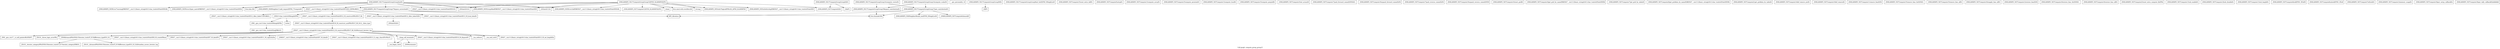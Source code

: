 digraph "Call graph: compute_group_group.ll" {
	label="Call graph: compute_group_group.ll";

	Node0x55c73546f450 [shape=record,label="{_ZN9LAMMPS_NS17ComputeGroupGroupC2EPNS_6LAMMPSEiPPc}"];
	Node0x55c73546f450 -> Node0x55c73546e4c0;
	Node0x55c73546f450 -> Node0x55c73546cd80;
	Node0x55c73546f450 -> Node0x55c73546a640;
	Node0x55c73546f450 -> Node0x55c73550e740;
	Node0x55c73546f450 -> Node0x55c7354ecdd0;
	Node0x55c73546f450 -> Node0x55c73546e940;
	Node0x55c73546f450 -> Node0x55c73546aaa0;
	Node0x55c73546f450 -> Node0x55c73546b1a0;
	Node0x55c73546f450 -> Node0x55c735512120;
	Node0x55c73546f450 -> Node0x55c7354c5350;
	Node0x55c73546f450 -> Node0x55c73549e4f0;
	Node0x55c73546f450 -> Node0x55c735511e80;
	Node0x55c73546f450 -> Node0x55c73546cdf0;
	Node0x55c73546e4c0 [shape=record,label="{_ZN9LAMMPS_NS7ComputeC2EPNS_6LAMMPSEiPPc}"];
	Node0x55c73546e940 [shape=record,label="{_ZN9LAMMPS_NS5Error3allERKNSt7__cxx1112basic_stringIcSt11char_traitsIcESaIcEEEiS8_}"];
	Node0x55c73546cd80 [shape=record,label="{_ZNSaIcEC1Ev}"];
	Node0x55c73546a640 [shape=record,label="{_ZNSt7__cxx1112basic_stringIcSt11char_traitsIcESaIcEEC2IS3_EEPKcRKS3_}"];
	Node0x55c73546a640 -> Node0x55c735474530;
	Node0x55c73546a640 -> Node0x55c7354e8a00;
	Node0x55c73546a640 -> Node0x55c7354e6230;
	Node0x55c73546a640 -> Node0x55c7354821d0;
	Node0x55c73546a640 -> Node0x55c73547e900;
	Node0x55c73549f6b0 [shape=record,label="{__gxx_personality_v0}"];
	Node0x55c73546aaa0 [shape=record,label="{_ZNSt7__cxx1112basic_stringIcSt11char_traitsIcESaIcEED1Ev}"];
	Node0x55c73546b1a0 [shape=record,label="{_ZNSaIcED1Ev}"];
	Node0x55c73546cdf0 [shape=record,label="{_ZN9LAMMPS_NS5utils6strdupERKNSt7__cxx1112basic_stringIcSt11char_traitsIcESaIcEEE}"];
	Node0x55c735511e80 [shape=record,label="{_ZN9LAMMPS_NS5Group4findERKNSt7__cxx1112basic_stringIcSt11char_traitsIcESaIcEEE}"];
	Node0x55c7354c5350 [shape=record,label="{strcmp}"];
	Node0x55c73549e4f0 [shape=record,label="{_ZN9LAMMPS_NS5utils7logicalEPKciS2_bPNS_6LAMMPSE}"];
	Node0x55c735512120 [shape=record,label="{llvm.umul.with.overflow.i64}"];
	Node0x55c7354ecdd0 [shape=record,label="{_Znam}"];
	Node0x55c73550e740 [shape=record,label="{_ZN9LAMMPS_NS7ComputeD2Ev}"];
	Node0x55c7354803d0 [shape=record,label="{_ZN9LAMMPS_NS17ComputeGroupGroupD2Ev}"];
	Node0x55c7354803d0 -> Node0x55c7354819a0;
	Node0x55c7354803d0 -> Node0x55c73550e740;
	Node0x55c7354819a0 [shape=record,label="{_ZdaPv}"];
	Node0x55c7354827a0 [shape=record,label="{_ZN9LAMMPS_NS17ComputeGroupGroupD0Ev}"];
	Node0x55c7354827a0 -> Node0x55c735483a50;
	Node0x55c735483a50 [shape=record,label="{_ZdlPv}"];
	Node0x55c7354847a0 [shape=record,label="{_ZN9LAMMPS_NS17ComputeGroupGroup4initEv}"];
	Node0x55c7354847a0 -> Node0x55c73546cd80;
	Node0x55c7354847a0 -> Node0x55c73546a640;
	Node0x55c7354847a0 -> Node0x55c73548c8a0;
	Node0x55c7354847a0 -> Node0x55c73546b1a0;
	Node0x55c7354847a0 -> Node0x55c73546e940;
	Node0x55c7354847a0 -> Node0x55c73546aaa0;
	Node0x55c7354847a0 -> Node0x55c735511e80;
	Node0x55c7354847a0 -> Node0x55c73548b8d0;
	Node0x55c7354847a0 -> Node0x55c735489770;
	Node0x55c7354847a0 -> Node0x55c735488ee0;
	Node0x55c7354847a0 -> Node0x55c735486d30;
	Node0x55c735486d30 [shape=record,label="{_ZN9LAMMPS_NS5Force10pair_matchERKNSt7__cxx1112basic_stringIcSt11char_traitsIcESaIcEEEii}"];
	Node0x55c735488ee0 [shape=record,label="{_ZN9LAMMPS_NS17ComputeGroupGroup17kspace_correctionEv}"];
	Node0x55c735488ee0 -> Node0x55c73548d720;
	Node0x55c735488ee0 -> Node0x55c7354a0cd0;
	Node0x55c7354821d0 [shape=record,label="{_ZNSt7__cxx1112basic_stringIcSt11char_traitsIcESaIcEE12_M_constructIPKcEEvT_S8_}"];
	Node0x55c7354821d0 -> Node0x55c7354e1080;
	Node0x55c735489770 [shape=record,label="{llvm.fabs.f64}"];
	Node0x55c73548b8d0 [shape=record,label="{_ZN9LAMMPS_NS5Error7warningERKNSt7__cxx1112basic_stringIcSt11char_traitsIcESaIcEEEiS8_}"];
	Node0x55c73548c8a0 [shape=record,label="{_ZN9LAMMPS_NS8Neighbor11add_requestEPNS_7ComputeEi}"];
	Node0x55c7354917a0 [shape=record,label="{_ZN9LAMMPS_NS17ComputeGroupGroup9init_listEiPNS_9NeighListE}"];
	Node0x55c735494d20 [shape=record,label="{_ZN9LAMMPS_NS17ComputeGroupGroup14compute_scalarEv}"];
	Node0x55c735494d20 -> Node0x55c7354955b0;
	Node0x55c735494d20 -> Node0x55c735497360;
	Node0x55c7354955b0 [shape=record,label="{_ZN9LAMMPS_NS17ComputeGroupGroup17pair_contributionEv}"];
	Node0x55c7354955b0 -> Node0x55c735498750;
	Node0x55c7354955b0 -> Node0x55c735498fe0;
	Node0x55c7354955b0 -> Node0x55c7354a0cd0;
	Node0x55c7354955b0 -> Node0x55c73548d720;
	Node0x55c735497360 [shape=record,label="{_ZN9LAMMPS_NS17ComputeGroupGroup19kspace_contributionEv}"];
	Node0x55c735497360 -> Node0x55c73548d720;
	Node0x55c73549adf0 [shape=record,label="{_ZN9LAMMPS_NS17ComputeGroupGroup14compute_vectorEv}"];
	Node0x55c73549adf0 -> Node0x55c7354955b0;
	Node0x55c73549adf0 -> Node0x55c735497360;
	Node0x55c735498750 [shape=record,label="{_ZN9LAMMPS_NS8Neighbor9build_oneEPNS_9NeighListEi}"];
	Node0x55c735498fe0 [shape=record,label="{_ZNK9LAMMPS_NS7Compute6sbmaskEi}"];
	Node0x55c73548d720 [shape=record,label="{llvm.fmuladd.f64}"];
	Node0x55c7354a0cd0 [shape=record,label="{MPI_Allreduce}"];
	Node0x55c73549bf20 [shape=record,label="{_ZN9LAMMPS_NS7Compute15reset_extra_dofEv}"];
	Node0x55c73549d3c0 [shape=record,label="{_ZN9LAMMPS_NS7Compute5setupEv}"];
	Node0x55c73549f390 [shape=record,label="{_ZN9LAMMPS_NS7Compute13compute_arrayEv}"];
	Node0x55c73549ffb0 [shape=record,label="{_ZN9LAMMPS_NS7Compute15compute_peratomEv}"];
	Node0x55c7354a1970 [shape=record,label="{_ZN9LAMMPS_NS7Compute13compute_localEv}"];
	Node0x55c73547f910 [shape=record,label="{_ZN9LAMMPS_NS7Compute15compute_pergridEv}"];
	Node0x55c7354a2940 [shape=record,label="{_ZN9LAMMPS_NS7Compute10set_arraysEi}"];
	Node0x55c7354a3620 [shape=record,label="{_ZN9LAMMPS_NS7Compute17pack_forward_commEiPiPdiS1_}"];
	Node0x55c7354a3cc0 [shape=record,label="{_ZN9LAMMPS_NS7Compute19unpack_forward_commEiiPd}"];
	Node0x55c7354be850 [shape=record,label="{_ZN9LAMMPS_NS7Compute17pack_reverse_commEiiPd}"];
	Node0x55c7354a8f40 [shape=record,label="{_ZN9LAMMPS_NS7Compute19unpack_reverse_commEiPiPd}"];
	Node0x55c7354a9ab0 [shape=record,label="{_ZN9LAMMPS_NS7Compute10reset_gridEv}"];
	Node0x55c7354aad10 [shape=record,label="{_ZN9LAMMPS_NS7Compute16get_grid_by_nameERKNSt7__cxx1112basic_stringIcSt11char_traitsIcESaIcEEERi}"];
	Node0x55c7354ab400 [shape=record,label="{_ZN9LAMMPS_NS7Compute17get_grid_by_indexEi}"];
	Node0x55c7354ac5b0 [shape=record,label="{_ZN9LAMMPS_NS7Compute20get_griddata_by_nameEiRKNSt7__cxx1112basic_stringIcSt11char_traitsIcESaIcEEERi}"];
	Node0x55c7354ace40 [shape=record,label="{_ZN9LAMMPS_NS7Compute21get_griddata_by_indexEi}"];
	Node0x55c7354ae0f0 [shape=record,label="{_ZN9LAMMPS_NS7Compute14dof_remove_preEv}"];
	Node0x55c7354af790 [shape=record,label="{_ZN9LAMMPS_NS7Compute10dof_removeEi}"];
	Node0x55c7354b02f0 [shape=record,label="{_ZN9LAMMPS_NS7Compute11remove_biasEiPd}"];
	Node0x55c7354b1900 [shape=record,label="{_ZN9LAMMPS_NS7Compute15remove_bias_thrEiPdS1_}"];
	Node0x55c7354b28a0 [shape=record,label="{_ZN9LAMMPS_NS7Compute15remove_bias_allEv}"];
	Node0x55c7354b30d0 [shape=record,label="{_ZN9LAMMPS_NS7Compute16reapply_bias_allEv}"];
	Node0x55c7354b6330 [shape=record,label="{_ZN9LAMMPS_NS7Compute12restore_biasEiPd}"];
	Node0x55c7354b7d70 [shape=record,label="{_ZN9LAMMPS_NS7Compute16restore_bias_thrEiPdS1_}"];
	Node0x55c7354c2980 [shape=record,label="{_ZN9LAMMPS_NS7Compute16restore_bias_allEv}"];
	Node0x55c7354ba880 [shape=record,label="{_ZN9LAMMPS_NS7Compute23reset_extra_compute_fixEPKc}"];
	Node0x55c7354bb810 [shape=record,label="{_ZN9LAMMPS_NS7Compute11lock_enableEv}"];
	Node0x55c7354bc0a0 [shape=record,label="{_ZN9LAMMPS_NS7Compute12lock_disableEv}"];
	Node0x55c7354bd350 [shape=record,label="{_ZN9LAMMPS_NS7Compute11lock_lengthEv}"];
	Node0x55c7354c5670 [shape=record,label="{_ZN9LAMMPS_NS7Compute4lockEPNS_3FixEll}"];
	Node0x55c7354c6070 [shape=record,label="{_ZN9LAMMPS_NS7Compute6unlockEPNS_3FixE}"];
	Node0x55c7354cb2b0 [shape=record,label="{_ZN9LAMMPS_NS7Compute7refreshEv}"];
	Node0x55c7354cbf30 [shape=record,label="{_ZN9LAMMPS_NS7Compute12memory_usageEv}"];
	Node0x55c7354ce670 [shape=record,label="{_ZN9LAMMPS_NS7Compute19pair_setup_callbackEii}"];
	Node0x55c735474530 [shape=record,label="{_ZNSt7__cxx1112basic_stringIcSt11char_traitsIcESaIcEE13_M_local_dataEv}"];
	Node0x55c7354e8a00 [shape=record,label="{_ZNSt7__cxx1112basic_stringIcSt11char_traitsIcESaIcEE12_Alloc_hiderC1EPcRKS3_}"];
	Node0x55c7354a89c0 [shape=record,label="{_ZN9LAMMPS_NS7Compute19pair_tally_callbackEiiiidddddd}"];
	Node0x55c7354e6230 [shape=record,label="{_ZNSt11char_traitsIcE6lengthEPKc}"];
	Node0x55c7354e6230 -> Node0x55c7354e9670;
	Node0x55c7354e6230 -> Node0x55c7354ec1f0;
	Node0x55c73547e900 [shape=record,label="{_ZNSt7__cxx1112basic_stringIcSt11char_traitsIcESaIcEE12_Alloc_hiderD2Ev}"];
	Node0x55c73547e900 -> Node0x55c7354ec4e0;
	Node0x55c7354e1080 [shape=record,label="{_ZNSt7__cxx1112basic_stringIcSt11char_traitsIcESaIcEE16_M_construct_auxIPKcEEvT_S8_St12__false_type}"];
	Node0x55c7354e1080 -> Node0x55c7354f0640;
	Node0x55c7354f0640 [shape=record,label="{_ZNSt7__cxx1112basic_stringIcSt11char_traitsIcESaIcEE12_M_constructIPKcEEvT_S8_St20forward_iterator_tag}"];
	Node0x55c7354f0640 -> Node0x55c7354f5630;
	Node0x55c7354f0640 -> Node0x55c7354f62b0;
	Node0x55c7354f0640 -> Node0x55c7354f7d80;
	Node0x55c7354f0640 -> Node0x55c7354faeb0;
	Node0x55c7354f0640 -> Node0x55c7354fc470;
	Node0x55c7354f0640 -> Node0x55c7354fd380;
	Node0x55c7354f0640 -> Node0x55c7354fe280;
	Node0x55c7354f0640 -> Node0x55c7354ffc90;
	Node0x55c7354f0640 -> Node0x55c7355011e0;
	Node0x55c7354f0640 -> Node0x55c7355028a0;
	Node0x55c7354f0640 -> Node0x55c735490e10;
	Node0x55c7354f0640 -> Node0x55c735503fe0;
	Node0x55c7354f0640 -> Node0x55c7355073d0;
	Node0x55c7354f0640 -> Node0x55c7355082d0;
	Node0x55c7354f5630 [shape=record,label="{_ZN9__gnu_cxx17__is_null_pointerIKcEEbPT_}"];
	Node0x55c7354f62b0 [shape=record,label="{_ZSt19__throw_logic_errorPKc}"];
	Node0x55c7354f7d80 [shape=record,label="{_ZSt8distanceIPKcENSt15iterator_traitsIT_E15difference_typeES3_S3_}"];
	Node0x55c7354f7d80 -> Node0x55c735509550;
	Node0x55c7354f7d80 -> Node0x55c73550a230;
	Node0x55c7354fc470 [shape=record,label="{_ZNSt7__cxx1112basic_stringIcSt11char_traitsIcESaIcEE7_M_dataEPc}"];
	Node0x55c7354faeb0 [shape=record,label="{_ZNSt7__cxx1112basic_stringIcSt11char_traitsIcESaIcEE9_M_createERmm}"];
	Node0x55c7354fd380 [shape=record,label="{_ZNSt7__cxx1112basic_stringIcSt11char_traitsIcESaIcEE11_M_capacityEm}"];
	Node0x55c7354ffc90 [shape=record,label="{_ZNSt7__cxx1112basic_stringIcSt11char_traitsIcESaIcEE13_S_copy_charsEPcPKcS7_}"];
	Node0x55c7354fe280 [shape=record,label="{_ZNKSt7__cxx1112basic_stringIcSt11char_traitsIcESaIcEE7_M_dataEv}"];
	Node0x55c7355011e0 [shape=record,label="{__cxa_begin_catch}"];
	Node0x55c7355028a0 [shape=record,label="{_ZNSt7__cxx1112basic_stringIcSt11char_traitsIcESaIcEE10_M_disposeEv}"];
	Node0x55c735490e10 [shape=record,label="{__cxa_rethrow}"];
	Node0x55c735503fe0 [shape=record,label="{__cxa_end_catch}"];
	Node0x55c7355082d0 [shape=record,label="{__clang_call_terminate}"];
	Node0x55c7355082d0 -> Node0x55c7355011e0;
	Node0x55c7355082d0 -> Node0x55c73550b2e0;
	Node0x55c73550b2e0 [shape=record,label="{_ZSt9terminatev}"];
	Node0x55c7355073d0 [shape=record,label="{_ZNSt7__cxx1112basic_stringIcSt11char_traitsIcESaIcEE13_M_set_lengthEm}"];
	Node0x55c73550a230 [shape=record,label="{_ZSt10__distanceIPKcENSt15iterator_traitsIT_E15difference_typeES3_S3_St26random_access_iterator_tag}"];
	Node0x55c735509550 [shape=record,label="{_ZSt19__iterator_categoryIPKcENSt15iterator_traitsIT_E17iterator_categoryERKS3_}"];
	Node0x55c7354e9670 [shape=record,label="{_ZN9__gnu_cxx11char_traitsIcE6lengthEPKc}"];
	Node0x55c7354e9670 -> Node0x55c73550e520;
	Node0x55c7354ec1f0 [shape=record,label="{strlen}"];
	Node0x55c73550e520 [shape=record,label="{_ZN9__gnu_cxx11char_traitsIcE2eqERKcS3_}"];
	Node0x55c7354ec4e0 [shape=record,label="{_ZNSaIcED2Ev}"];
}
